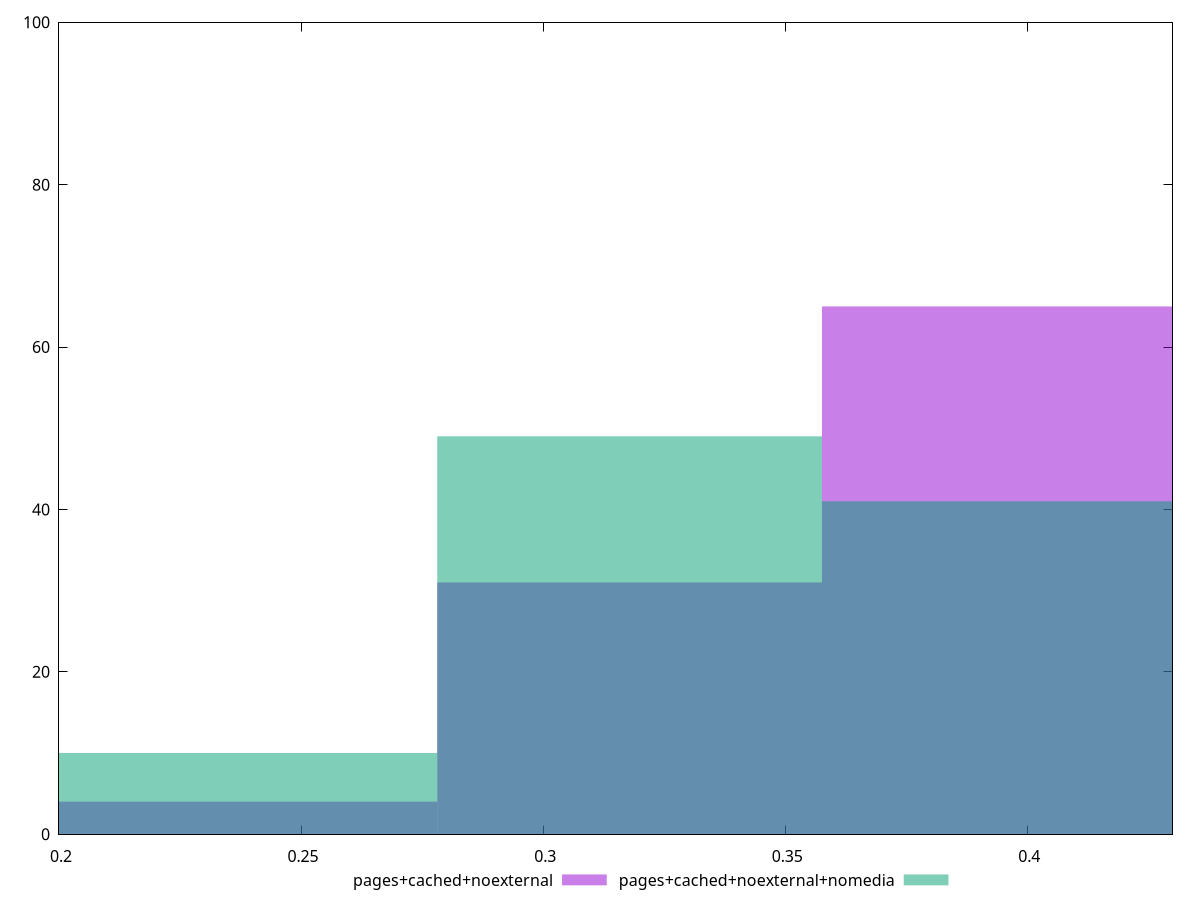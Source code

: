 reset

$pagesCachedNoexternal <<EOF
0.3973238316302977 65
0.3178590653042382 31
0.23839429897817865 4
EOF

$pagesCachedNoexternalNomedia <<EOF
0.3178590653042382 49
0.3973238316302977 41
0.23839429897817865 10
EOF

set key outside below
set boxwidth 0.07946476632605955
set xrange [0.2:0.43]
set yrange [0:100]
set trange [0:100]
set style fill transparent solid 0.5 noborder
set terminal svg size 640, 500 enhanced background rgb 'white'
set output "reprap/meta/score/comparison/histogram/2_vs_3.svg"

plot $pagesCachedNoexternal title "pages+cached+noexternal" with boxes, \
     $pagesCachedNoexternalNomedia title "pages+cached+noexternal+nomedia" with boxes

reset
